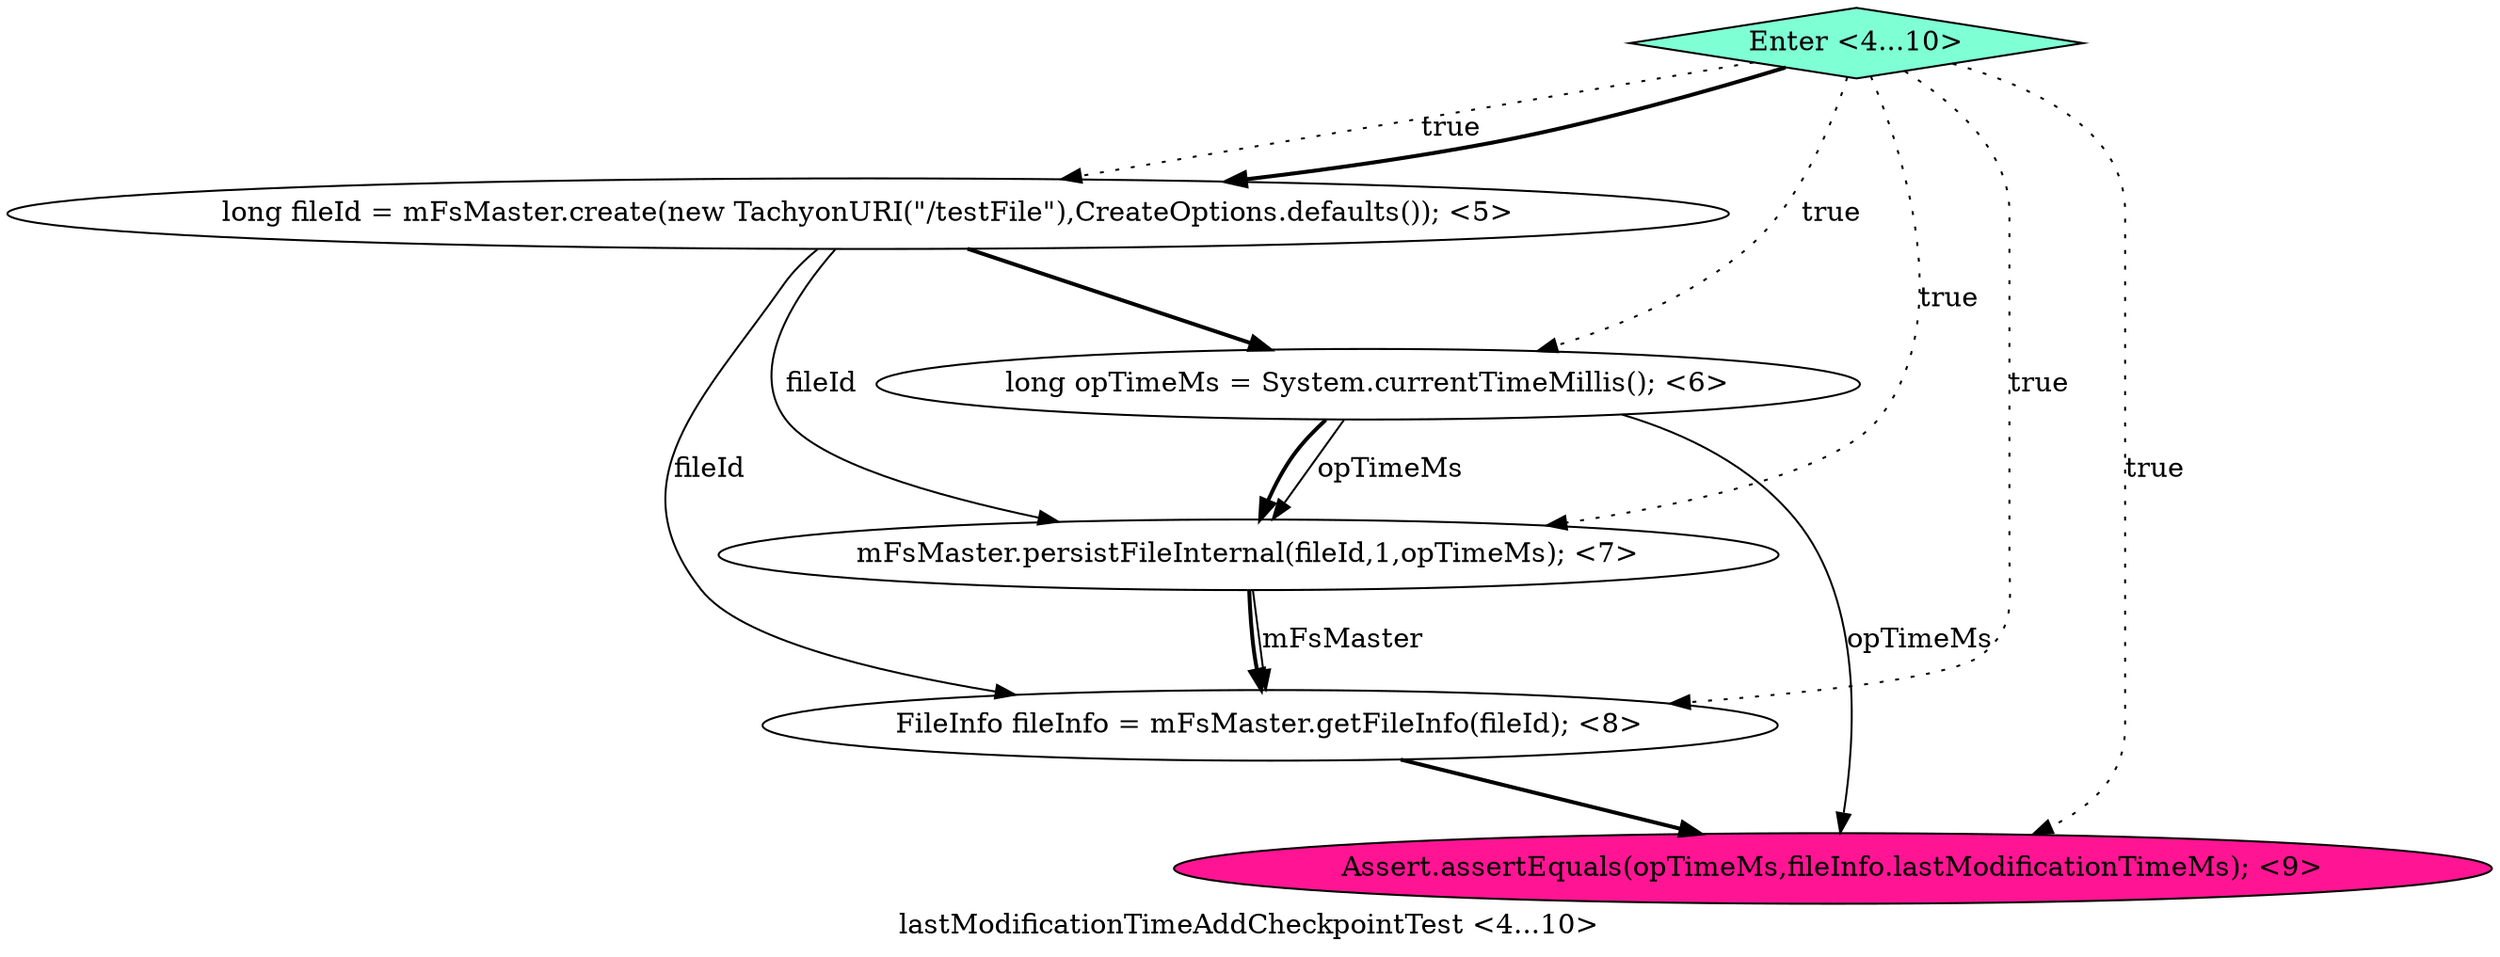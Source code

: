 digraph PDG {
label = "lastModificationTimeAddCheckpointTest <4...10>";
0.2 [style = filled, label = "mFsMaster.persistFileInternal(fileId,1,opTimeMs); <7>", fillcolor = white, shape = ellipse];
0.1 [style = filled, label = "long opTimeMs = System.currentTimeMillis(); <6>", fillcolor = white, shape = ellipse];
0.0 [style = filled, label = "long fileId = mFsMaster.create(new TachyonURI(\"/testFile\"),CreateOptions.defaults()); <5>", fillcolor = white, shape = ellipse];
0.3 [style = filled, label = "FileInfo fileInfo = mFsMaster.getFileInfo(fileId); <8>", fillcolor = white, shape = ellipse];
0.4 [style = filled, label = "Assert.assertEquals(opTimeMs,fileInfo.lastModificationTimeMs); <9>", fillcolor = deeppink, shape = ellipse];
0.5 [style = filled, label = "Enter <4...10>", fillcolor = aquamarine, shape = diamond];
0.0 -> 0.1 [style = bold, label=""];
0.0 -> 0.2 [style = solid, label="fileId"];
0.0 -> 0.3 [style = solid, label="fileId"];
0.1 -> 0.2 [style = solid, label="opTimeMs"];
0.1 -> 0.2 [style = bold, label=""];
0.1 -> 0.4 [style = solid, label="opTimeMs"];
0.2 -> 0.3 [style = solid, label="mFsMaster"];
0.2 -> 0.3 [style = bold, label=""];
0.3 -> 0.4 [style = bold, label=""];
0.5 -> 0.0 [style = dotted, label="true"];
0.5 -> 0.0 [style = bold, label=""];
0.5 -> 0.1 [style = dotted, label="true"];
0.5 -> 0.2 [style = dotted, label="true"];
0.5 -> 0.3 [style = dotted, label="true"];
0.5 -> 0.4 [style = dotted, label="true"];
}
